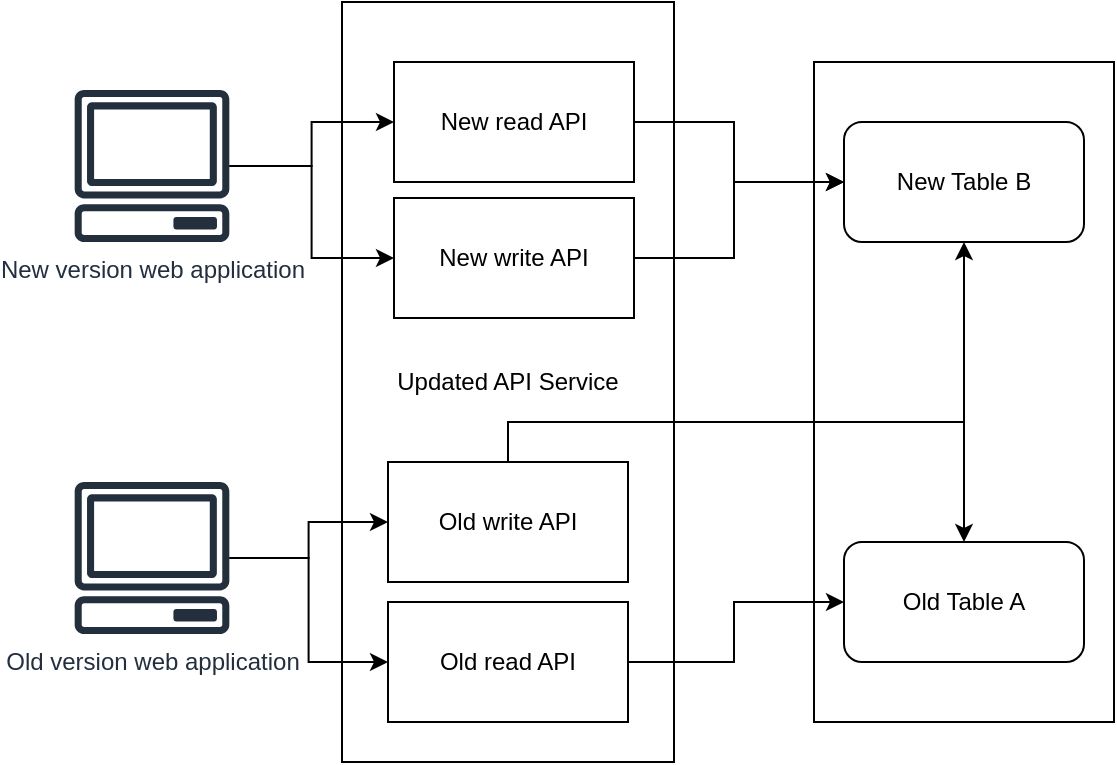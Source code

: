 <mxfile version="16.5.1" type="device"><diagram id="yf4AjLI5UPqA9sSn1tmU" name="Page-1"><mxGraphModel dx="946" dy="672" grid="1" gridSize="10" guides="1" tooltips="1" connect="1" arrows="1" fold="1" page="1" pageScale="1" pageWidth="827" pageHeight="1169" math="0" shadow="0"><root><mxCell id="0"/><mxCell id="1" parent="0"/><mxCell id="_sZ0jycEv6Vtdz6UG181-23" value="" style="rounded=0;whiteSpace=wrap;html=1;" parent="1" vertex="1"><mxGeometry x="530" y="160" width="150" height="330" as="geometry"/></mxCell><mxCell id="_sZ0jycEv6Vtdz6UG181-5" value="Updated API Service" style="rounded=0;whiteSpace=wrap;html=1;" parent="1" vertex="1"><mxGeometry x="294" y="130" width="166" height="380" as="geometry"/></mxCell><mxCell id="_sZ0jycEv6Vtdz6UG181-31" style="edgeStyle=orthogonalEdgeStyle;rounded=0;orthogonalLoop=1;jettySize=auto;html=1;" parent="1" source="_sZ0jycEv6Vtdz6UG181-1" target="_sZ0jycEv6Vtdz6UG181-27" edge="1"><mxGeometry relative="1" as="geometry"><Array as="points"><mxPoint x="490" y="190"/><mxPoint x="490" y="220"/></Array></mxGeometry></mxCell><mxCell id="_sZ0jycEv6Vtdz6UG181-1" value="New read API" style="rounded=0;whiteSpace=wrap;html=1;" parent="1" vertex="1"><mxGeometry x="320" y="160" width="120" height="60" as="geometry"/></mxCell><mxCell id="_sZ0jycEv6Vtdz6UG181-37" style="edgeStyle=orthogonalEdgeStyle;rounded=0;orthogonalLoop=1;jettySize=auto;html=1;entryX=0.5;entryY=1;entryDx=0;entryDy=0;" parent="1" source="_sZ0jycEv6Vtdz6UG181-2" target="_sZ0jycEv6Vtdz6UG181-27" edge="1"><mxGeometry relative="1" as="geometry"><Array as="points"><mxPoint x="377" y="340"/><mxPoint x="605" y="340"/></Array></mxGeometry></mxCell><mxCell id="_sZ0jycEv6Vtdz6UG181-38" style="edgeStyle=orthogonalEdgeStyle;rounded=0;orthogonalLoop=1;jettySize=auto;html=1;entryX=0.5;entryY=0;entryDx=0;entryDy=0;" parent="1" source="_sZ0jycEv6Vtdz6UG181-2" target="_sZ0jycEv6Vtdz6UG181-26" edge="1"><mxGeometry relative="1" as="geometry"><Array as="points"><mxPoint x="377" y="340"/><mxPoint x="605" y="340"/></Array></mxGeometry></mxCell><mxCell id="_sZ0jycEv6Vtdz6UG181-2" value="Old write API" style="rounded=0;whiteSpace=wrap;html=1;" parent="1" vertex="1"><mxGeometry x="317" y="360" width="120" height="60" as="geometry"/></mxCell><mxCell id="_sZ0jycEv6Vtdz6UG181-33" style="edgeStyle=orthogonalEdgeStyle;rounded=0;orthogonalLoop=1;jettySize=auto;html=1;" parent="1" source="_sZ0jycEv6Vtdz6UG181-3" target="_sZ0jycEv6Vtdz6UG181-2" edge="1"><mxGeometry relative="1" as="geometry"/></mxCell><mxCell id="_sZ0jycEv6Vtdz6UG181-34" style="edgeStyle=orthogonalEdgeStyle;rounded=0;orthogonalLoop=1;jettySize=auto;html=1;" parent="1" source="_sZ0jycEv6Vtdz6UG181-3" target="_sZ0jycEv6Vtdz6UG181-21" edge="1"><mxGeometry relative="1" as="geometry"/></mxCell><mxCell id="_sZ0jycEv6Vtdz6UG181-3" value="Old version web application" style="sketch=0;outlineConnect=0;fontColor=#232F3E;gradientColor=none;fillColor=#232F3D;strokeColor=none;dashed=0;verticalLabelPosition=bottom;verticalAlign=top;align=center;html=1;fontSize=12;fontStyle=0;aspect=fixed;pointerEvents=1;shape=mxgraph.aws4.client;" parent="1" vertex="1"><mxGeometry x="160" y="370" width="78" height="76" as="geometry"/></mxCell><mxCell id="_sZ0jycEv6Vtdz6UG181-35" style="edgeStyle=orthogonalEdgeStyle;rounded=0;orthogonalLoop=1;jettySize=auto;html=1;" parent="1" source="_sZ0jycEv6Vtdz6UG181-4" target="_sZ0jycEv6Vtdz6UG181-1" edge="1"><mxGeometry relative="1" as="geometry"/></mxCell><mxCell id="_sZ0jycEv6Vtdz6UG181-36" style="edgeStyle=orthogonalEdgeStyle;rounded=0;orthogonalLoop=1;jettySize=auto;html=1;" parent="1" source="_sZ0jycEv6Vtdz6UG181-4" target="_sZ0jycEv6Vtdz6UG181-22" edge="1"><mxGeometry relative="1" as="geometry"/></mxCell><mxCell id="_sZ0jycEv6Vtdz6UG181-4" value="New version web application" style="sketch=0;outlineConnect=0;fontColor=#232F3E;gradientColor=none;fillColor=#232F3D;strokeColor=none;dashed=0;verticalLabelPosition=bottom;verticalAlign=top;align=center;html=1;fontSize=12;fontStyle=0;aspect=fixed;pointerEvents=1;shape=mxgraph.aws4.client;" parent="1" vertex="1"><mxGeometry x="160" y="174" width="78" height="76" as="geometry"/></mxCell><mxCell id="_sZ0jycEv6Vtdz6UG181-30" style="edgeStyle=orthogonalEdgeStyle;rounded=0;orthogonalLoop=1;jettySize=auto;html=1;" parent="1" source="_sZ0jycEv6Vtdz6UG181-21" target="_sZ0jycEv6Vtdz6UG181-26" edge="1"><mxGeometry relative="1" as="geometry"><Array as="points"><mxPoint x="490" y="460"/><mxPoint x="490" y="430"/></Array></mxGeometry></mxCell><mxCell id="_sZ0jycEv6Vtdz6UG181-21" value="Old read API" style="rounded=0;whiteSpace=wrap;html=1;" parent="1" vertex="1"><mxGeometry x="317" y="430" width="120" height="60" as="geometry"/></mxCell><mxCell id="_sZ0jycEv6Vtdz6UG181-32" style="edgeStyle=orthogonalEdgeStyle;rounded=0;orthogonalLoop=1;jettySize=auto;html=1;" parent="1" source="_sZ0jycEv6Vtdz6UG181-22" target="_sZ0jycEv6Vtdz6UG181-27" edge="1"><mxGeometry relative="1" as="geometry"><Array as="points"><mxPoint x="490" y="258"/><mxPoint x="490" y="220"/></Array></mxGeometry></mxCell><mxCell id="_sZ0jycEv6Vtdz6UG181-22" value="New write API" style="rounded=0;whiteSpace=wrap;html=1;" parent="1" vertex="1"><mxGeometry x="320" y="228" width="120" height="60" as="geometry"/></mxCell><mxCell id="_sZ0jycEv6Vtdz6UG181-26" value="Old Table A" style="rounded=1;whiteSpace=wrap;html=1;" parent="1" vertex="1"><mxGeometry x="545" y="400" width="120" height="60" as="geometry"/></mxCell><mxCell id="_sZ0jycEv6Vtdz6UG181-27" value="New Table B" style="rounded=1;whiteSpace=wrap;html=1;" parent="1" vertex="1"><mxGeometry x="545" y="190" width="120" height="60" as="geometry"/></mxCell></root></mxGraphModel></diagram></mxfile>